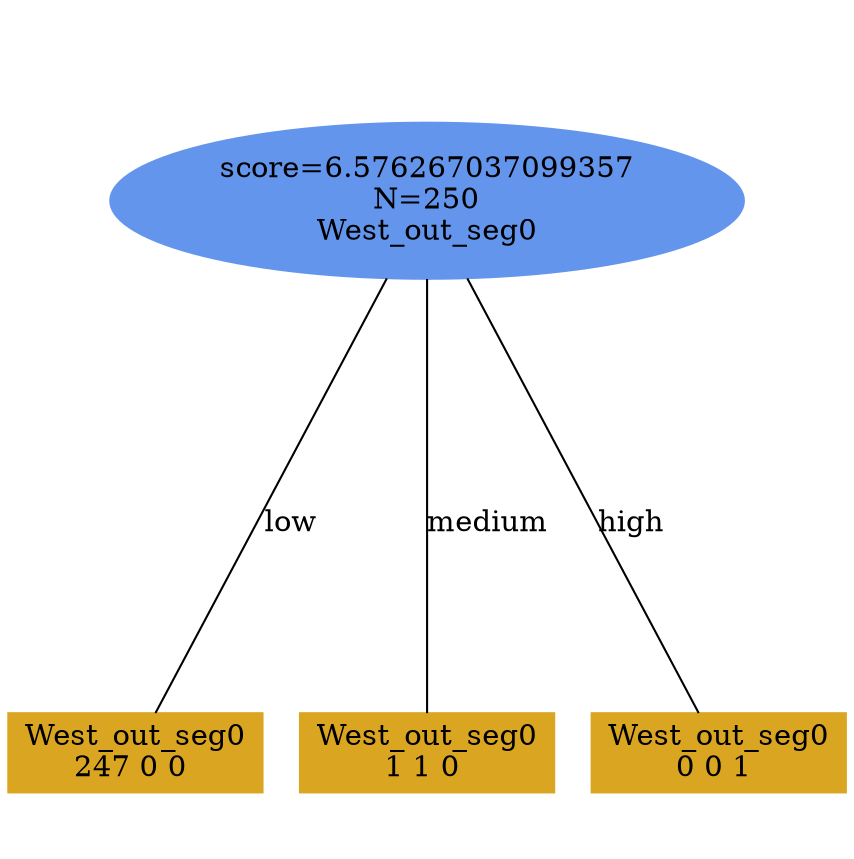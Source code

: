 digraph "DD" {
size = "7.5,10"
ratio=1.0;
center = true;
edge [dir = none];
{ rank = same; node [shape=ellipse, style=filled, color=cornflowerblue];"3198" [label="score=6.576267037099357\nN=250\nWest_out_seg0"];}
{ rank = same; node [shape=box, style=filled, color=goldenrod];"3199" [label="West_out_seg0\n247 0 0 "];}
{ rank = same; node [shape=box, style=filled, color=goldenrod];"3200" [label="West_out_seg0\n1 1 0 "];}
{ rank = same; node [shape=box, style=filled, color=goldenrod];"3201" [label="West_out_seg0\n0 0 1 "];}
"3198" -> "3199" [label = "low"];
"3198" -> "3200" [label = "medium"];
"3198" -> "3201" [label = "high"];

}